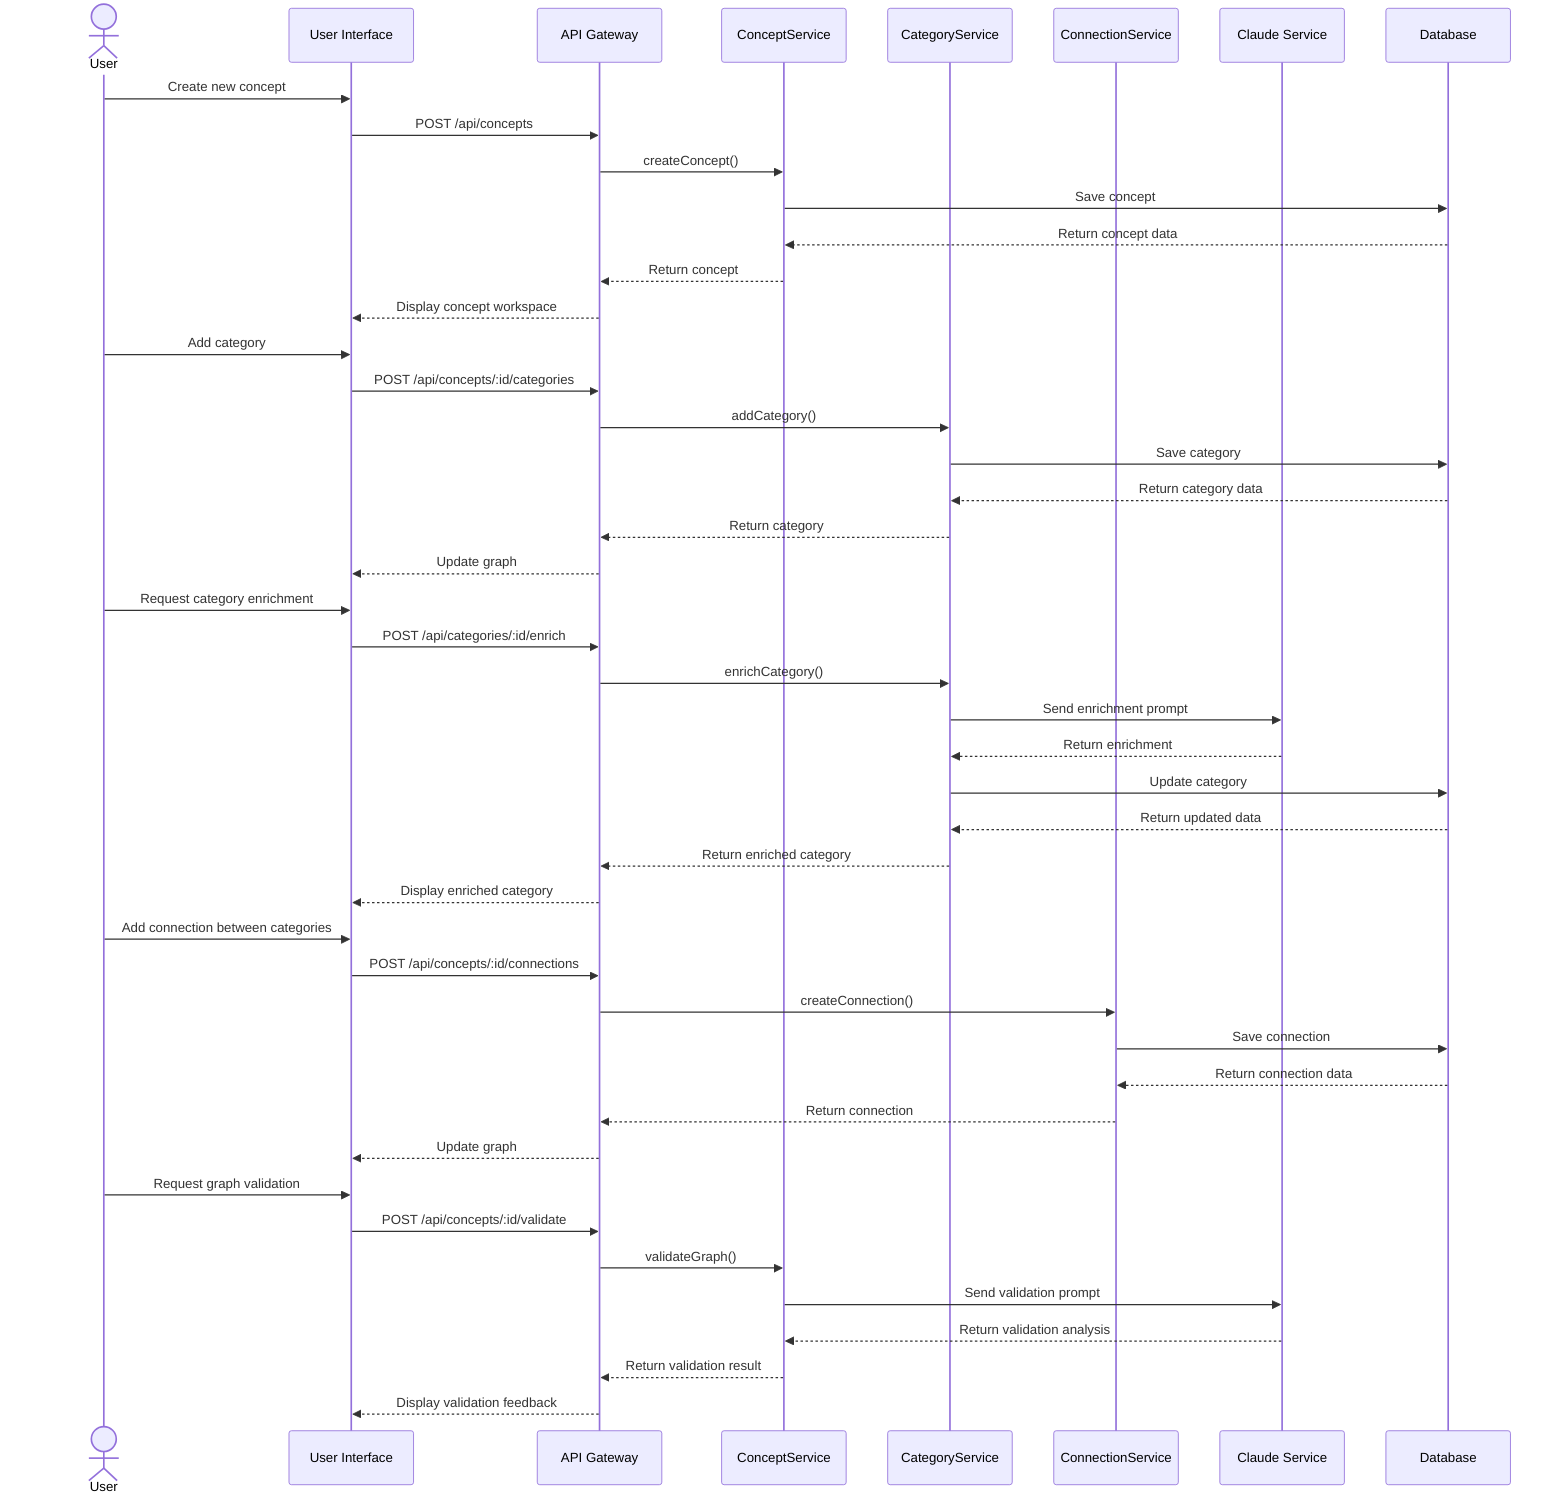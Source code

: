 sequenceDiagram
    actor User
    participant UI as User Interface
    participant API as API Gateway
    participant CS as ConceptService
    participant CatS as CategoryService
    participant ConS as ConnectionService
    participant Claude as Claude Service
    participant DB as Database
    
    User->>UI: Create new concept
    UI->>API: POST /api/concepts
    API->>CS: createConcept()
    CS->>DB: Save concept
    DB-->>CS: Return concept data
    CS-->>API: Return concept
    API-->>UI: Display concept workspace
    
    User->>UI: Add category
    UI->>API: POST /api/concepts/:id/categories
    API->>CatS: addCategory()
    CatS->>DB: Save category
    DB-->>CatS: Return category data
    CatS-->>API: Return category
    API-->>UI: Update graph
    
    User->>UI: Request category enrichment
    UI->>API: POST /api/categories/:id/enrich
    API->>CatS: enrichCategory()
    CatS->>Claude: Send enrichment prompt
    Claude-->>CatS: Return enrichment
    CatS->>DB: Update category
    DB-->>CatS: Return updated data
    CatS-->>API: Return enriched category
    API-->>UI: Display enriched category
    
    User->>UI: Add connection between categories
    UI->>API: POST /api/concepts/:id/connections
    API->>ConS: createConnection()
    ConS->>DB: Save connection
    DB-->>ConS: Return connection data
    ConS-->>API: Return connection
    API-->>UI: Update graph
    
    User->>UI: Request graph validation
    UI->>API: POST /api/concepts/:id/validate
    API->>CS: validateGraph()
    CS->>Claude: Send validation prompt
    Claude-->>CS: Return validation analysis
    CS-->>API: Return validation result
    API-->>UI: Display validation feedback